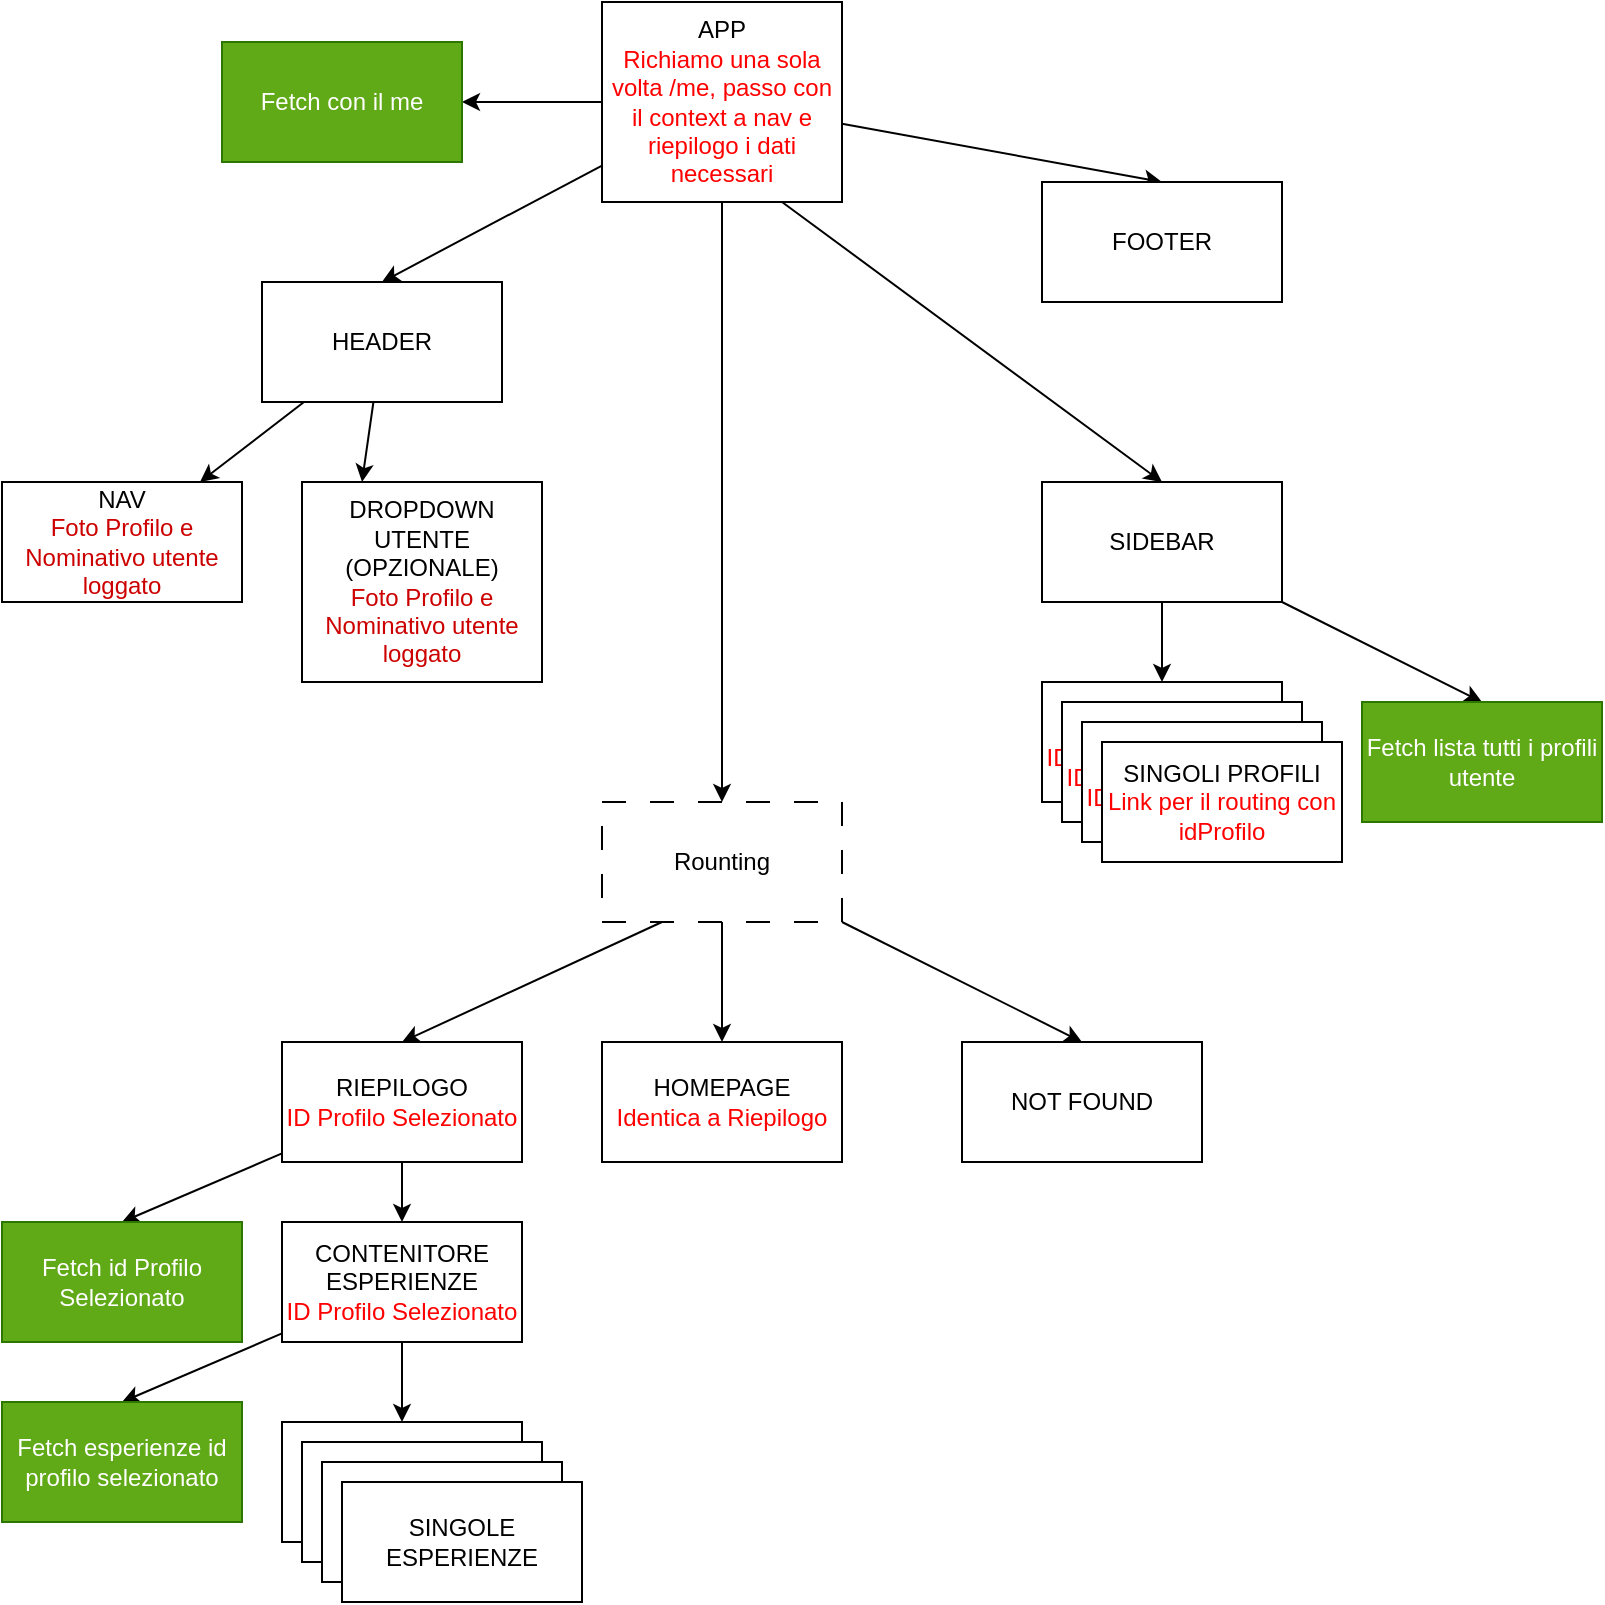<mxfile>
    <diagram id="S59Mf07EGE6c-Oyn2gaE" name="Page-1">
        <mxGraphModel dx="710" dy="713" grid="1" gridSize="10" guides="1" tooltips="1" connect="1" arrows="1" fold="1" page="1" pageScale="1" pageWidth="850" pageHeight="1100" math="0" shadow="0">
            <root>
                <mxCell id="0"/>
                <mxCell id="1" parent="0"/>
                <mxCell id="19" style="edgeStyle=none;html=1;" parent="1" source="2" target="6" edge="1">
                    <mxGeometry relative="1" as="geometry"/>
                </mxCell>
                <mxCell id="20" style="edgeStyle=none;html=1;entryX=0.25;entryY=0;entryDx=0;entryDy=0;" parent="1" source="2" target="7" edge="1">
                    <mxGeometry relative="1" as="geometry"/>
                </mxCell>
                <mxCell id="2" value="HEADER" style="rounded=0;whiteSpace=wrap;html=1;" parent="1" vertex="1">
                    <mxGeometry x="150" y="160" width="120" height="60" as="geometry"/>
                </mxCell>
                <mxCell id="15" style="edgeStyle=none;html=1;entryX=0.5;entryY=0;entryDx=0;entryDy=0;" parent="1" source="3" target="2" edge="1">
                    <mxGeometry relative="1" as="geometry"/>
                </mxCell>
                <mxCell id="17" style="edgeStyle=none;html=1;entryX=0.5;entryY=0;entryDx=0;entryDy=0;" parent="1" source="3" target="5" edge="1">
                    <mxGeometry relative="1" as="geometry"/>
                </mxCell>
                <mxCell id="47" style="edgeStyle=none;html=1;entryX=1;entryY=0.5;entryDx=0;entryDy=0;fontColor=#FF0000;" parent="1" source="3" target="46" edge="1">
                    <mxGeometry relative="1" as="geometry"/>
                </mxCell>
                <mxCell id="3" value="APP&lt;br&gt;&lt;font color=&quot;#ff0000&quot;&gt;Richiamo una sola volta /me, passo con il context a nav e riepilogo i dati necessari&lt;/font&gt;" style="rounded=0;whiteSpace=wrap;html=1;" parent="1" vertex="1">
                    <mxGeometry x="320" y="20" width="120" height="100" as="geometry"/>
                </mxCell>
                <mxCell id="21" style="edgeStyle=none;html=1;entryX=0.5;entryY=0;entryDx=0;entryDy=0;exitX=0.5;exitY=1;exitDx=0;exitDy=0;" parent="1" source="3" target="9" edge="1">
                    <mxGeometry relative="1" as="geometry">
                        <mxPoint x="380" y="220" as="sourcePoint"/>
                    </mxGeometry>
                </mxCell>
                <mxCell id="25" style="edgeStyle=none;html=1;entryX=0.5;entryY=0;entryDx=0;entryDy=0;exitX=0.75;exitY=1;exitDx=0;exitDy=0;" parent="1" source="3" target="10" edge="1">
                    <mxGeometry relative="1" as="geometry">
                        <mxPoint x="426.875" y="220" as="sourcePoint"/>
                    </mxGeometry>
                </mxCell>
                <mxCell id="5" value="FOOTER" style="rounded=0;whiteSpace=wrap;html=1;" parent="1" vertex="1">
                    <mxGeometry x="540" y="110" width="120" height="60" as="geometry"/>
                </mxCell>
                <mxCell id="6" value="NAV&lt;br&gt;&lt;font color=&quot;#cc0000&quot;&gt;Foto Profilo e Nominativo utente loggato&lt;/font&gt;" style="rounded=0;whiteSpace=wrap;html=1;" parent="1" vertex="1">
                    <mxGeometry x="20" y="260" width="120" height="60" as="geometry"/>
                </mxCell>
                <mxCell id="7" value="DROPDOWN UTENTE (OPZIONALE)&lt;br&gt;&lt;span style=&quot;color: rgb(204, 0, 0);&quot;&gt;Foto Profilo e Nominativo utente loggato&lt;/span&gt;" style="rounded=0;whiteSpace=wrap;html=1;" parent="1" vertex="1">
                    <mxGeometry x="170" y="260" width="120" height="100" as="geometry"/>
                </mxCell>
                <mxCell id="22" style="edgeStyle=none;html=1;entryX=0.5;entryY=0;entryDx=0;entryDy=0;exitX=0.25;exitY=1;exitDx=0;exitDy=0;" parent="1" source="9" target="11" edge="1">
                    <mxGeometry relative="1" as="geometry">
                        <mxPoint x="365.714" y="630" as="sourcePoint"/>
                    </mxGeometry>
                </mxCell>
                <mxCell id="23" style="edgeStyle=none;html=1;entryX=0.5;entryY=0;entryDx=0;entryDy=0;exitX=0.5;exitY=1;exitDx=0;exitDy=0;" parent="1" source="11" target="12" edge="1">
                    <mxGeometry relative="1" as="geometry">
                        <mxPoint x="425.714" y="630" as="sourcePoint"/>
                    </mxGeometry>
                </mxCell>
                <mxCell id="49" style="edgeStyle=none;html=1;exitX=0.5;exitY=1;exitDx=0;exitDy=0;" edge="1" parent="1" source="9" target="48">
                    <mxGeometry relative="1" as="geometry"/>
                </mxCell>
                <mxCell id="51" style="edgeStyle=none;html=1;entryX=0.5;entryY=0;entryDx=0;entryDy=0;" edge="1" parent="1" source="9" target="50">
                    <mxGeometry relative="1" as="geometry"/>
                </mxCell>
                <mxCell id="9" value="Rounting" style="rounded=0;whiteSpace=wrap;html=1;dashed=1;dashPattern=12 12;" parent="1" vertex="1">
                    <mxGeometry x="320" y="420" width="120" height="60" as="geometry"/>
                </mxCell>
                <mxCell id="26" style="edgeStyle=none;html=1;entryX=0.5;entryY=0;entryDx=0;entryDy=0;" parent="1" source="10" target="14" edge="1">
                    <mxGeometry relative="1" as="geometry"/>
                </mxCell>
                <mxCell id="35" style="edgeStyle=none;html=1;entryX=0.5;entryY=0;entryDx=0;entryDy=0;fontColor=#FF3333;" parent="1" source="10" target="34" edge="1">
                    <mxGeometry relative="1" as="geometry"/>
                </mxCell>
                <mxCell id="10" value="SIDEBAR" style="rounded=0;whiteSpace=wrap;html=1;" parent="1" vertex="1">
                    <mxGeometry x="540" y="260" width="120" height="60" as="geometry"/>
                </mxCell>
                <mxCell id="31" style="edgeStyle=none;html=1;entryX=0.5;entryY=0;entryDx=0;entryDy=0;fontColor=#FF3333;" parent="1" source="11" target="30" edge="1">
                    <mxGeometry relative="1" as="geometry"/>
                </mxCell>
                <mxCell id="11" value="RIEPILOGO&lt;br&gt;&lt;span style=&quot;color: rgb(255, 0, 0);&quot;&gt;ID Profilo Selezionato&lt;/span&gt;" style="rounded=0;whiteSpace=wrap;html=1;" parent="1" vertex="1">
                    <mxGeometry x="160" y="540" width="120" height="60" as="geometry"/>
                </mxCell>
                <mxCell id="24" style="edgeStyle=none;html=1;entryX=0.5;entryY=0;entryDx=0;entryDy=0;" parent="1" source="12" target="13" edge="1">
                    <mxGeometry relative="1" as="geometry"/>
                </mxCell>
                <mxCell id="33" style="edgeStyle=none;html=1;entryX=0.5;entryY=0;entryDx=0;entryDy=0;fontColor=#FF3333;" parent="1" source="12" target="32" edge="1">
                    <mxGeometry relative="1" as="geometry"/>
                </mxCell>
                <mxCell id="12" value="CONTENITORE ESPERIENZE&lt;br&gt;&lt;span style=&quot;color: rgb(255, 0, 0);&quot;&gt;ID Profilo Selezionato&lt;/span&gt;" style="rounded=0;whiteSpace=wrap;html=1;" parent="1" vertex="1">
                    <mxGeometry x="160" y="630" width="120" height="60" as="geometry"/>
                </mxCell>
                <mxCell id="13" value="SINGOLE ESPERIENZE" style="rounded=0;whiteSpace=wrap;html=1;" parent="1" vertex="1">
                    <mxGeometry x="160" y="730" width="120" height="60" as="geometry"/>
                </mxCell>
                <mxCell id="14" value="SINGOLI PROFILI&lt;br&gt;&lt;font color=&quot;#ff0000&quot;&gt;ID Profilo Selezionato&lt;/font&gt;" style="rounded=0;whiteSpace=wrap;html=1;" parent="1" vertex="1">
                    <mxGeometry x="540" y="360" width="120" height="60" as="geometry"/>
                </mxCell>
                <mxCell id="30" value="Fetch id Profilo Selezionato" style="text;html=1;strokeColor=#2D7600;fillColor=#60a917;align=center;verticalAlign=middle;whiteSpace=wrap;rounded=0;fontColor=#ffffff;" parent="1" vertex="1">
                    <mxGeometry x="20" y="630" width="120" height="60" as="geometry"/>
                </mxCell>
                <mxCell id="32" value="Fetch esperienze id profilo selezionato" style="text;html=1;strokeColor=#2D7600;fillColor=#60a917;align=center;verticalAlign=middle;whiteSpace=wrap;rounded=0;fontColor=#ffffff;" parent="1" vertex="1">
                    <mxGeometry x="20" y="720" width="120" height="60" as="geometry"/>
                </mxCell>
                <mxCell id="34" value="Fetch lista tutti i profili utente" style="text;html=1;strokeColor=#2D7600;fillColor=#60a917;align=center;verticalAlign=middle;whiteSpace=wrap;rounded=0;fontColor=#ffffff;" parent="1" vertex="1">
                    <mxGeometry x="700" y="370" width="120" height="60" as="geometry"/>
                </mxCell>
                <mxCell id="39" value="SINGOLE ESPERIENZE" style="rounded=0;whiteSpace=wrap;html=1;" parent="1" vertex="1">
                    <mxGeometry x="170" y="740" width="120" height="60" as="geometry"/>
                </mxCell>
                <mxCell id="40" value="SINGOLE ESPERIENZE" style="rounded=0;whiteSpace=wrap;html=1;" parent="1" vertex="1">
                    <mxGeometry x="180" y="750" width="120" height="60" as="geometry"/>
                </mxCell>
                <mxCell id="41" value="SINGOLE ESPERIENZE" style="rounded=0;whiteSpace=wrap;html=1;" parent="1" vertex="1">
                    <mxGeometry x="190" y="760" width="120" height="60" as="geometry"/>
                </mxCell>
                <mxCell id="42" value="SINGOLI PROFILI&lt;br&gt;&lt;font color=&quot;#ff0000&quot;&gt;ID Profilo Selezionato&lt;/font&gt;" style="rounded=0;whiteSpace=wrap;html=1;" parent="1" vertex="1">
                    <mxGeometry x="550" y="370" width="120" height="60" as="geometry"/>
                </mxCell>
                <mxCell id="43" value="SINGOLI PROFILI&lt;br&gt;&lt;font color=&quot;#ff0000&quot;&gt;ID Profilo Selezionato&lt;/font&gt;" style="rounded=0;whiteSpace=wrap;html=1;" parent="1" vertex="1">
                    <mxGeometry x="560" y="380" width="120" height="60" as="geometry"/>
                </mxCell>
                <mxCell id="44" value="SINGOLI PROFILI&lt;br&gt;&lt;font color=&quot;#ff0000&quot;&gt;Link per il routing con idProfilo&lt;/font&gt;" style="rounded=0;whiteSpace=wrap;html=1;" parent="1" vertex="1">
                    <mxGeometry x="570" y="390" width="120" height="60" as="geometry"/>
                </mxCell>
                <mxCell id="46" value="Fetch con il me" style="text;html=1;strokeColor=#2D7600;fillColor=#60a917;align=center;verticalAlign=middle;whiteSpace=wrap;rounded=0;fontColor=#ffffff;" parent="1" vertex="1">
                    <mxGeometry x="130" y="40" width="120" height="60" as="geometry"/>
                </mxCell>
                <mxCell id="48" value="HOMEPAGE&lt;br&gt;&lt;span style=&quot;color: rgb(255, 0, 0);&quot;&gt;Identica a Riepilogo&lt;/span&gt;" style="rounded=0;whiteSpace=wrap;html=1;" vertex="1" parent="1">
                    <mxGeometry x="320" y="540" width="120" height="60" as="geometry"/>
                </mxCell>
                <mxCell id="50" value="NOT FOUND" style="rounded=0;whiteSpace=wrap;html=1;" vertex="1" parent="1">
                    <mxGeometry x="500" y="540" width="120" height="60" as="geometry"/>
                </mxCell>
            </root>
        </mxGraphModel>
    </diagram>
</mxfile>